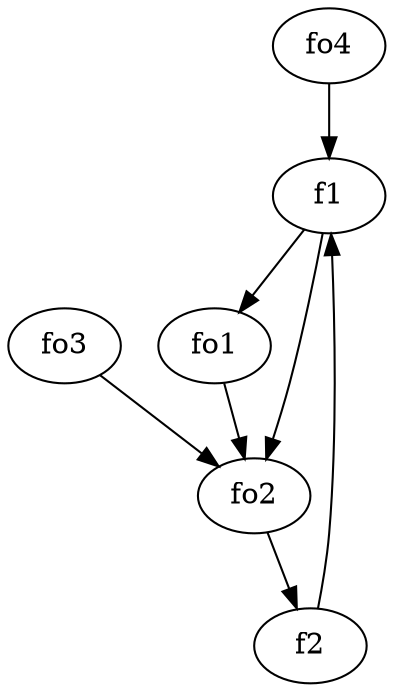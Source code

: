strict digraph  {
f1;
f2;
fo1;
fo2;
fo3;
fo4;
f1 -> fo2  [weight=2];
f1 -> fo1  [weight=2];
f2 -> f1  [weight=2];
fo1 -> fo2  [weight=2];
fo2 -> f2  [weight=2];
fo3 -> fo2  [weight=2];
fo4 -> f1  [weight=2];
}
